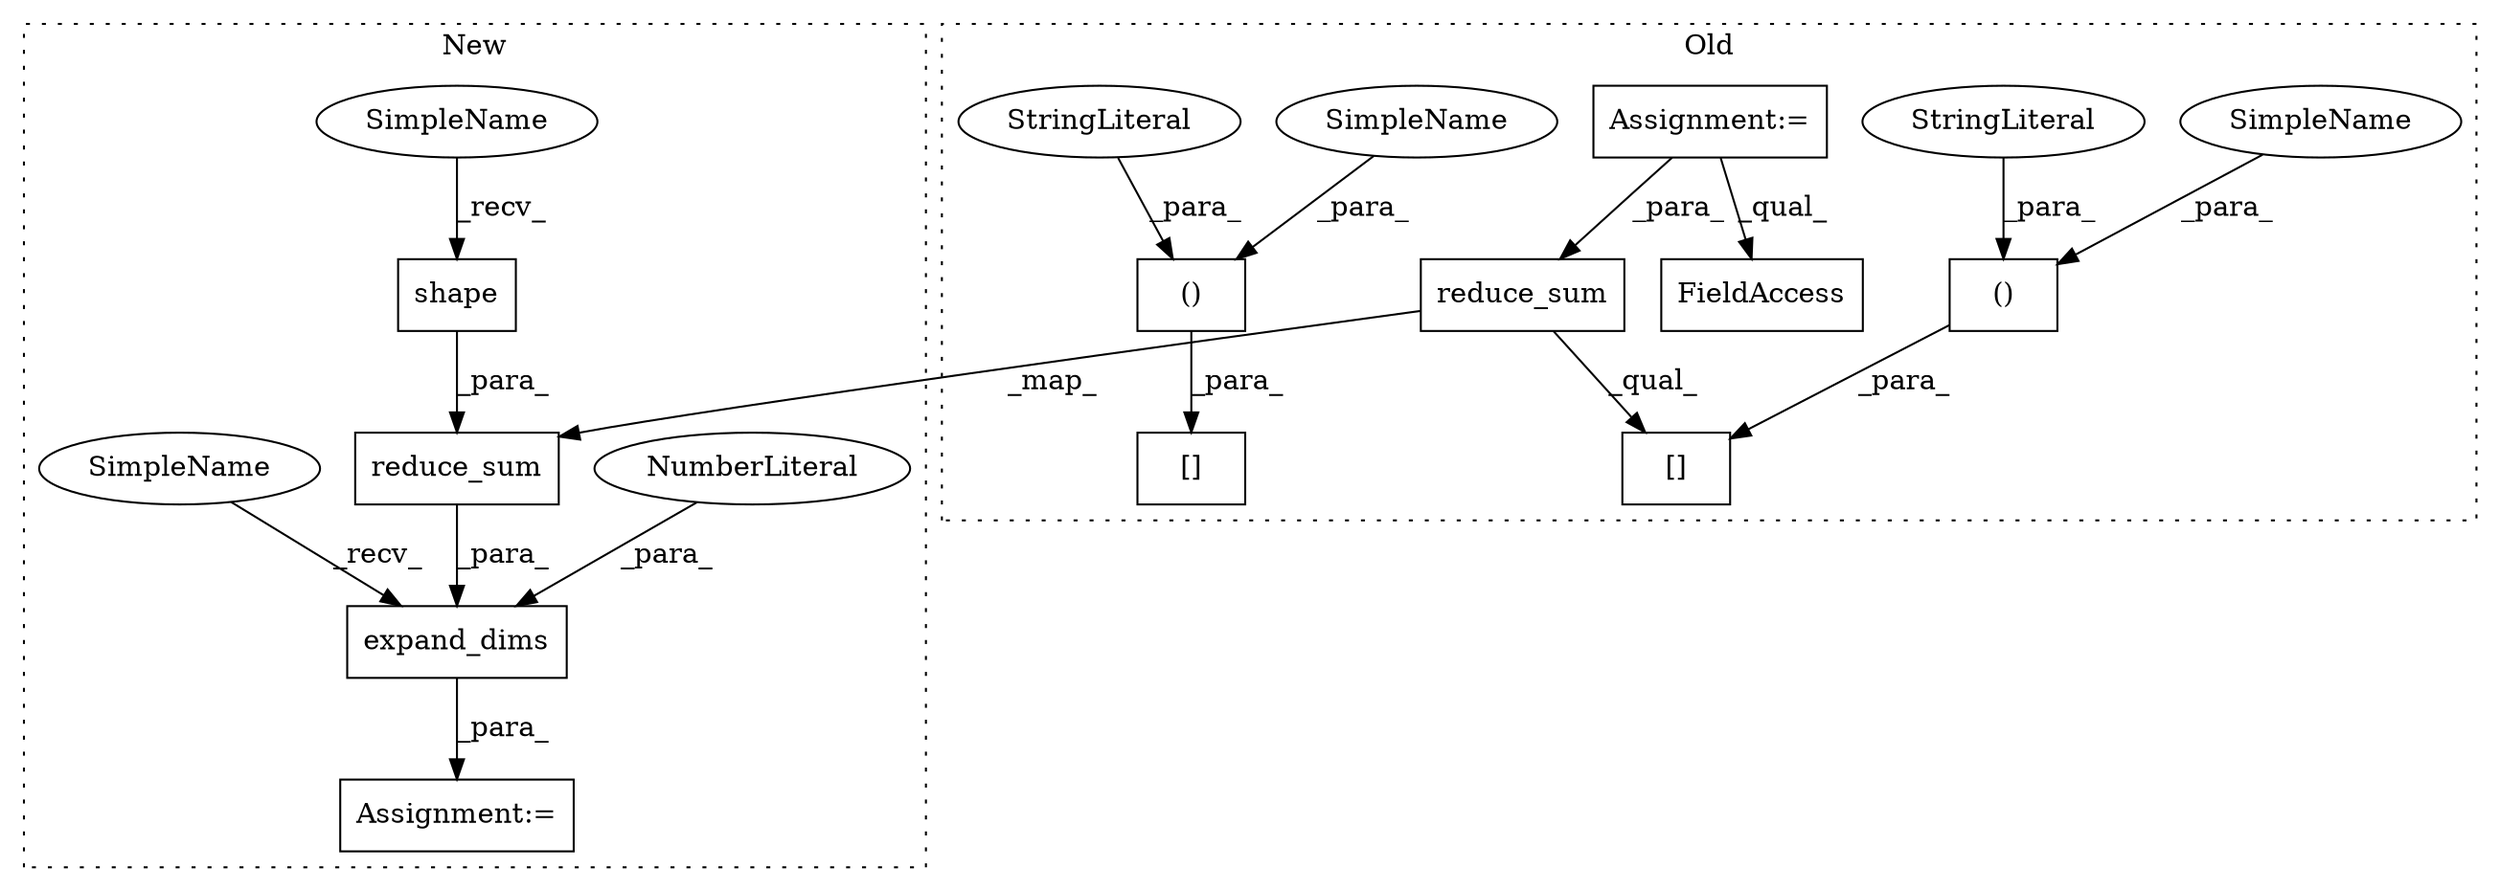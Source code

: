 digraph G {
subgraph cluster0 {
1 [label="()" a="106" s="3023" l="33" shape="box"];
5 [label="StringLiteral" a="45" s="3040" l="16" shape="ellipse"];
6 [label="[]" a="2" s="2972,3056" l="51,2" shape="box"];
7 [label="Assignment:=" a="7" s="2520" l="1" shape="box"];
9 [label="reduce_sum" a="32" s="2983,3016" l="11,1" shape="box"];
11 [label="FieldAccess" a="22" s="2592" l="7" shape="box"];
12 [label="()" a="106" s="2934" l="33" shape="box"];
13 [label="[]" a="2" s="2923,2967" l="11,2" shape="box"];
14 [label="StringLiteral" a="45" s="2951" l="16" shape="ellipse"];
17 [label="SimpleName" a="42" s="3023" l="4" shape="ellipse"];
18 [label="SimpleName" a="42" s="2934" l="4" shape="ellipse"];
label = "Old";
style="dotted";
}
subgraph cluster1 {
2 [label="expand_dims" a="32" s="2960,2978" l="12,1" shape="box"];
3 [label="NumberLiteral" a="34" s="2977" l="1" shape="ellipse"];
4 [label="Assignment:=" a="7" s="2948" l="1" shape="box"];
8 [label="reduce_sum" a="32" s="2903,2936" l="11,1" shape="box"];
10 [label="shape" a="32" s="2532,2539" l="6,1" shape="box"];
15 [label="SimpleName" a="42" s="2521" l="10" shape="ellipse"];
16 [label="SimpleName" a="42" s="2949" l="10" shape="ellipse"];
label = "New";
style="dotted";
}
1 -> 6 [label="_para_"];
2 -> 4 [label="_para_"];
3 -> 2 [label="_para_"];
5 -> 1 [label="_para_"];
7 -> 11 [label="_qual_"];
7 -> 9 [label="_para_"];
8 -> 2 [label="_para_"];
9 -> 8 [label="_map_"];
9 -> 6 [label="_qual_"];
10 -> 8 [label="_para_"];
12 -> 13 [label="_para_"];
14 -> 12 [label="_para_"];
15 -> 10 [label="_recv_"];
16 -> 2 [label="_recv_"];
17 -> 1 [label="_para_"];
18 -> 12 [label="_para_"];
}